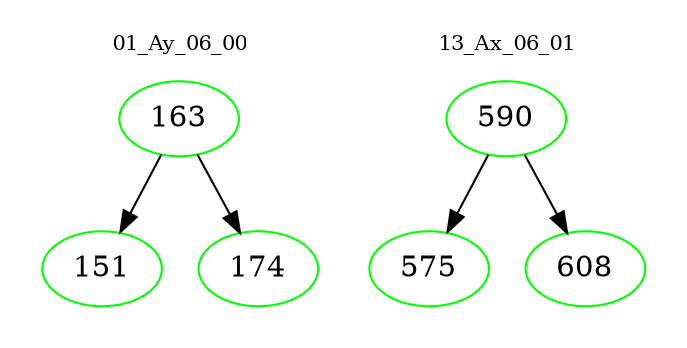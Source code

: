 digraph{
subgraph cluster_0 {
color = white
label = "01_Ay_06_00";
fontsize=10;
T0_163 [label="163", color="green"]
T0_163 -> T0_151 [color="black"]
T0_151 [label="151", color="green"]
T0_163 -> T0_174 [color="black"]
T0_174 [label="174", color="green"]
}
subgraph cluster_1 {
color = white
label = "13_Ax_06_01";
fontsize=10;
T1_590 [label="590", color="green"]
T1_590 -> T1_575 [color="black"]
T1_575 [label="575", color="green"]
T1_590 -> T1_608 [color="black"]
T1_608 [label="608", color="green"]
}
}
